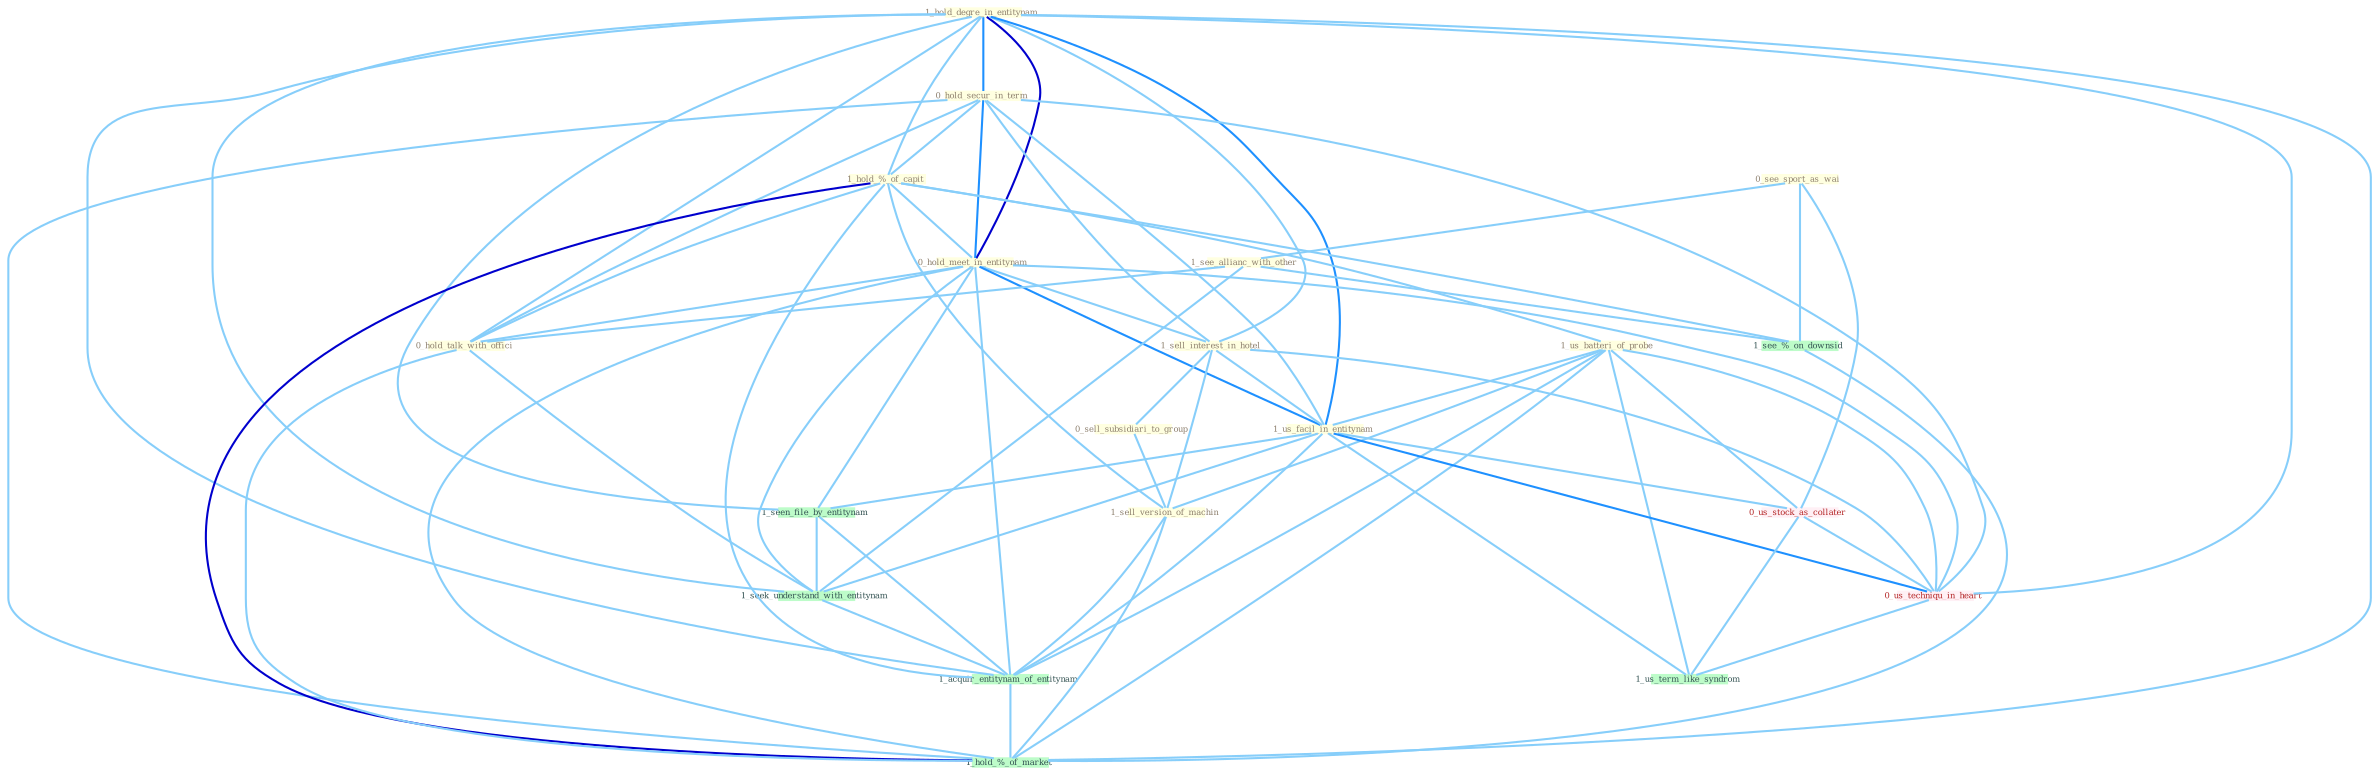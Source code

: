 Graph G{ 
    node
    [shape=polygon,style=filled,width=.5,height=.06,color="#BDFCC9",fixedsize=true,fontsize=4,
    fontcolor="#2f4f4f"];
    {node
    [color="#ffffe0", fontcolor="#8b7d6b"] "1_hold_degre_in_entitynam " "0_hold_secur_in_term " "0_see_sport_as_wai " "1_hold_%_of_capit " "0_hold_meet_in_entitynam " "1_sell_interest_in_hotel " "1_see_allianc_with_other " "0_sell_subsidiari_to_group " "1_us_batteri_of_probe " "1_us_facil_in_entitynam " "0_hold_talk_with_offici " "1_sell_version_of_machin "}
{node [color="#fff0f5", fontcolor="#b22222"] "0_us_stock_as_collater " "0_us_techniqu_in_heart "}
edge [color="#B0E2FF"];

	"1_hold_degre_in_entitynam " -- "0_hold_secur_in_term " [w="2", color="#1e90ff" , len=0.8];
	"1_hold_degre_in_entitynam " -- "1_hold_%_of_capit " [w="1", color="#87cefa" ];
	"1_hold_degre_in_entitynam " -- "0_hold_meet_in_entitynam " [w="3", color="#0000cd" , len=0.6];
	"1_hold_degre_in_entitynam " -- "1_sell_interest_in_hotel " [w="1", color="#87cefa" ];
	"1_hold_degre_in_entitynam " -- "1_us_facil_in_entitynam " [w="2", color="#1e90ff" , len=0.8];
	"1_hold_degre_in_entitynam " -- "0_hold_talk_with_offici " [w="1", color="#87cefa" ];
	"1_hold_degre_in_entitynam " -- "1_seen_file_by_entitynam " [w="1", color="#87cefa" ];
	"1_hold_degre_in_entitynam " -- "1_seek_understand_with_entitynam " [w="1", color="#87cefa" ];
	"1_hold_degre_in_entitynam " -- "1_acquir_entitynam_of_entitynam " [w="1", color="#87cefa" ];
	"1_hold_degre_in_entitynam " -- "0_us_techniqu_in_heart " [w="1", color="#87cefa" ];
	"1_hold_degre_in_entitynam " -- "1_hold_%_of_market " [w="1", color="#87cefa" ];
	"0_hold_secur_in_term " -- "1_hold_%_of_capit " [w="1", color="#87cefa" ];
	"0_hold_secur_in_term " -- "0_hold_meet_in_entitynam " [w="2", color="#1e90ff" , len=0.8];
	"0_hold_secur_in_term " -- "1_sell_interest_in_hotel " [w="1", color="#87cefa" ];
	"0_hold_secur_in_term " -- "1_us_facil_in_entitynam " [w="1", color="#87cefa" ];
	"0_hold_secur_in_term " -- "0_hold_talk_with_offici " [w="1", color="#87cefa" ];
	"0_hold_secur_in_term " -- "0_us_techniqu_in_heart " [w="1", color="#87cefa" ];
	"0_hold_secur_in_term " -- "1_hold_%_of_market " [w="1", color="#87cefa" ];
	"0_see_sport_as_wai " -- "1_see_allianc_with_other " [w="1", color="#87cefa" ];
	"0_see_sport_as_wai " -- "0_us_stock_as_collater " [w="1", color="#87cefa" ];
	"0_see_sport_as_wai " -- "1_see_%_on_downsid " [w="1", color="#87cefa" ];
	"1_hold_%_of_capit " -- "0_hold_meet_in_entitynam " [w="1", color="#87cefa" ];
	"1_hold_%_of_capit " -- "1_us_batteri_of_probe " [w="1", color="#87cefa" ];
	"1_hold_%_of_capit " -- "0_hold_talk_with_offici " [w="1", color="#87cefa" ];
	"1_hold_%_of_capit " -- "1_sell_version_of_machin " [w="1", color="#87cefa" ];
	"1_hold_%_of_capit " -- "1_acquir_entitynam_of_entitynam " [w="1", color="#87cefa" ];
	"1_hold_%_of_capit " -- "1_see_%_on_downsid " [w="1", color="#87cefa" ];
	"1_hold_%_of_capit " -- "1_hold_%_of_market " [w="3", color="#0000cd" , len=0.6];
	"0_hold_meet_in_entitynam " -- "1_sell_interest_in_hotel " [w="1", color="#87cefa" ];
	"0_hold_meet_in_entitynam " -- "1_us_facil_in_entitynam " [w="2", color="#1e90ff" , len=0.8];
	"0_hold_meet_in_entitynam " -- "0_hold_talk_with_offici " [w="1", color="#87cefa" ];
	"0_hold_meet_in_entitynam " -- "1_seen_file_by_entitynam " [w="1", color="#87cefa" ];
	"0_hold_meet_in_entitynam " -- "1_seek_understand_with_entitynam " [w="1", color="#87cefa" ];
	"0_hold_meet_in_entitynam " -- "1_acquir_entitynam_of_entitynam " [w="1", color="#87cefa" ];
	"0_hold_meet_in_entitynam " -- "0_us_techniqu_in_heart " [w="1", color="#87cefa" ];
	"0_hold_meet_in_entitynam " -- "1_hold_%_of_market " [w="1", color="#87cefa" ];
	"1_sell_interest_in_hotel " -- "0_sell_subsidiari_to_group " [w="1", color="#87cefa" ];
	"1_sell_interest_in_hotel " -- "1_us_facil_in_entitynam " [w="1", color="#87cefa" ];
	"1_sell_interest_in_hotel " -- "1_sell_version_of_machin " [w="1", color="#87cefa" ];
	"1_sell_interest_in_hotel " -- "0_us_techniqu_in_heart " [w="1", color="#87cefa" ];
	"1_see_allianc_with_other " -- "0_hold_talk_with_offici " [w="1", color="#87cefa" ];
	"1_see_allianc_with_other " -- "1_seek_understand_with_entitynam " [w="1", color="#87cefa" ];
	"1_see_allianc_with_other " -- "1_see_%_on_downsid " [w="1", color="#87cefa" ];
	"0_sell_subsidiari_to_group " -- "1_sell_version_of_machin " [w="1", color="#87cefa" ];
	"1_us_batteri_of_probe " -- "1_us_facil_in_entitynam " [w="1", color="#87cefa" ];
	"1_us_batteri_of_probe " -- "1_sell_version_of_machin " [w="1", color="#87cefa" ];
	"1_us_batteri_of_probe " -- "0_us_stock_as_collater " [w="1", color="#87cefa" ];
	"1_us_batteri_of_probe " -- "1_acquir_entitynam_of_entitynam " [w="1", color="#87cefa" ];
	"1_us_batteri_of_probe " -- "0_us_techniqu_in_heart " [w="1", color="#87cefa" ];
	"1_us_batteri_of_probe " -- "1_us_term_like_syndrom " [w="1", color="#87cefa" ];
	"1_us_batteri_of_probe " -- "1_hold_%_of_market " [w="1", color="#87cefa" ];
	"1_us_facil_in_entitynam " -- "1_seen_file_by_entitynam " [w="1", color="#87cefa" ];
	"1_us_facil_in_entitynam " -- "0_us_stock_as_collater " [w="1", color="#87cefa" ];
	"1_us_facil_in_entitynam " -- "1_seek_understand_with_entitynam " [w="1", color="#87cefa" ];
	"1_us_facil_in_entitynam " -- "1_acquir_entitynam_of_entitynam " [w="1", color="#87cefa" ];
	"1_us_facil_in_entitynam " -- "0_us_techniqu_in_heart " [w="2", color="#1e90ff" , len=0.8];
	"1_us_facil_in_entitynam " -- "1_us_term_like_syndrom " [w="1", color="#87cefa" ];
	"0_hold_talk_with_offici " -- "1_seek_understand_with_entitynam " [w="1", color="#87cefa" ];
	"0_hold_talk_with_offici " -- "1_hold_%_of_market " [w="1", color="#87cefa" ];
	"1_sell_version_of_machin " -- "1_acquir_entitynam_of_entitynam " [w="1", color="#87cefa" ];
	"1_sell_version_of_machin " -- "1_hold_%_of_market " [w="1", color="#87cefa" ];
	"1_seen_file_by_entitynam " -- "1_seek_understand_with_entitynam " [w="1", color="#87cefa" ];
	"1_seen_file_by_entitynam " -- "1_acquir_entitynam_of_entitynam " [w="1", color="#87cefa" ];
	"0_us_stock_as_collater " -- "0_us_techniqu_in_heart " [w="1", color="#87cefa" ];
	"0_us_stock_as_collater " -- "1_us_term_like_syndrom " [w="1", color="#87cefa" ];
	"1_seek_understand_with_entitynam " -- "1_acquir_entitynam_of_entitynam " [w="1", color="#87cefa" ];
	"1_acquir_entitynam_of_entitynam " -- "1_hold_%_of_market " [w="1", color="#87cefa" ];
	"0_us_techniqu_in_heart " -- "1_us_term_like_syndrom " [w="1", color="#87cefa" ];
	"1_see_%_on_downsid " -- "1_hold_%_of_market " [w="1", color="#87cefa" ];
}